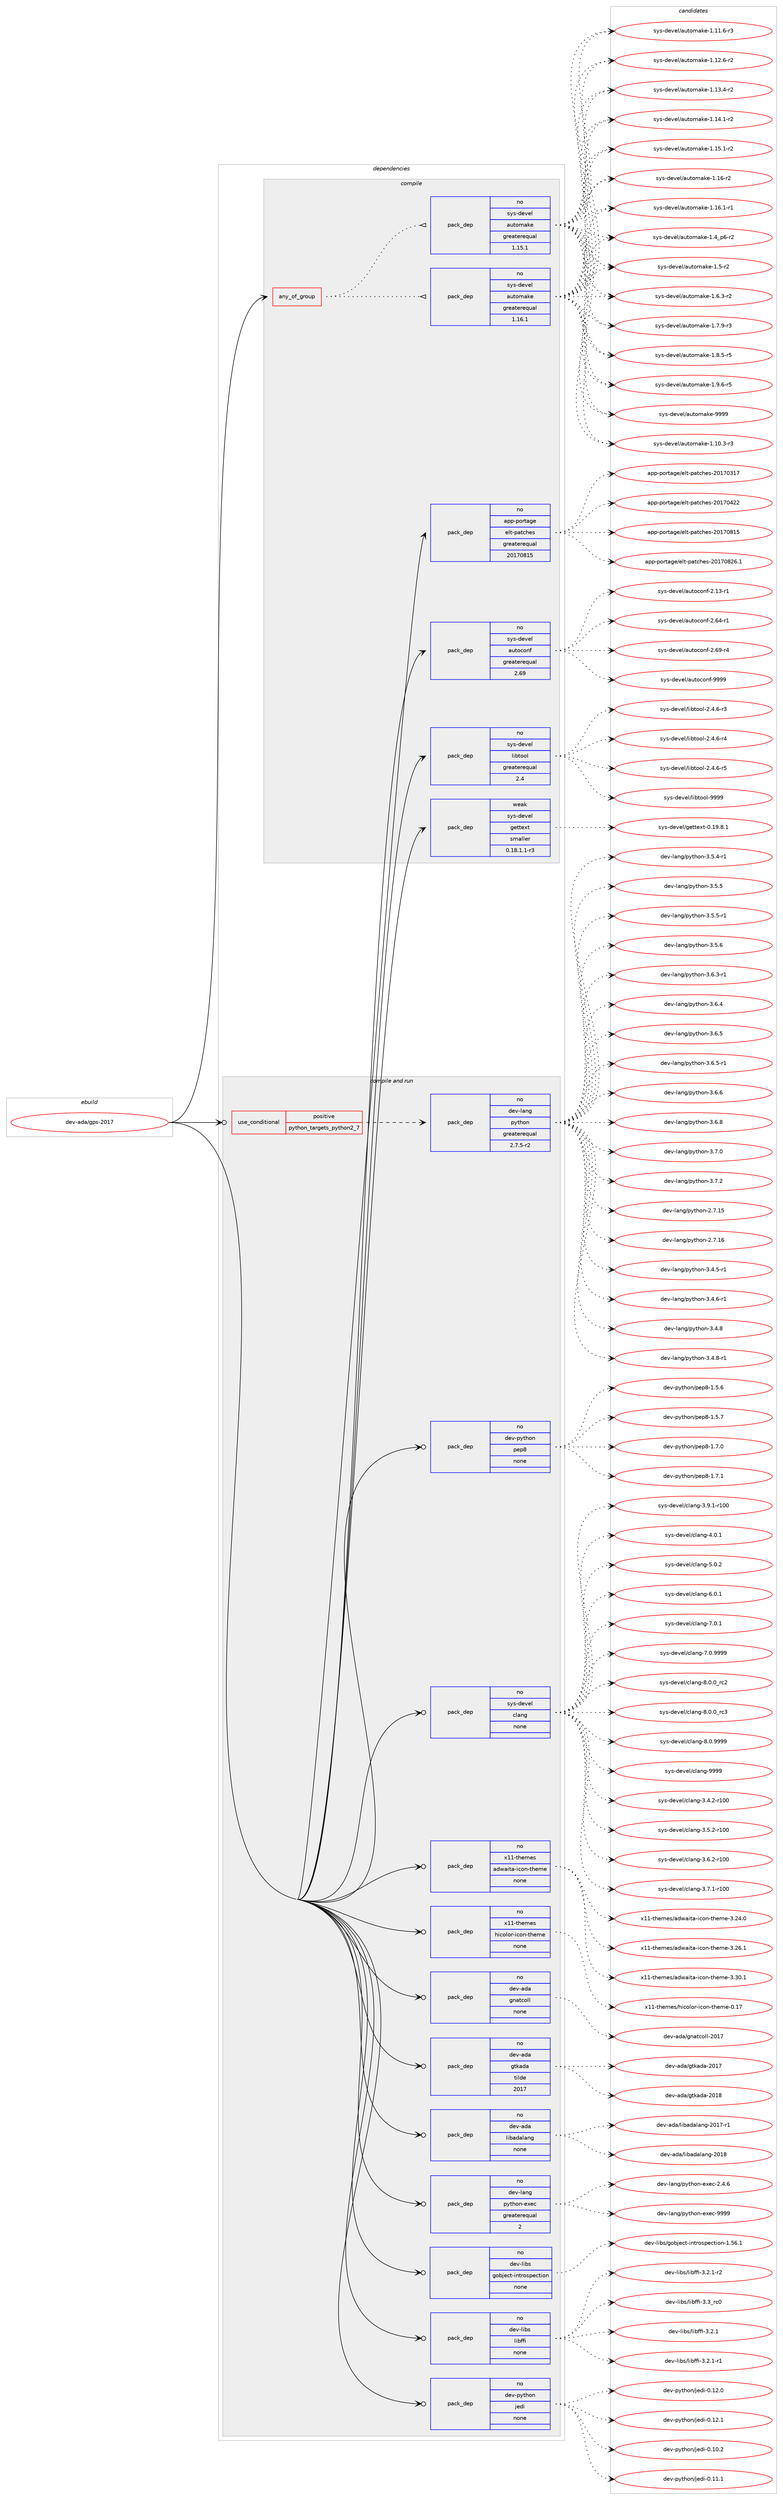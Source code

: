 digraph prolog {

# *************
# Graph options
# *************

newrank=true;
concentrate=true;
compound=true;
graph [rankdir=LR,fontname=Helvetica,fontsize=10,ranksep=1.5];#, ranksep=2.5, nodesep=0.2];
edge  [arrowhead=vee];
node  [fontname=Helvetica,fontsize=10];

# **********
# The ebuild
# **********

subgraph cluster_leftcol {
color=gray;
rank=same;
label=<<i>ebuild</i>>;
id [label="dev-ada/gps-2017", color=red, width=4, href="../dev-ada/gps-2017.svg"];
}

# ****************
# The dependencies
# ****************

subgraph cluster_midcol {
color=gray;
label=<<i>dependencies</i>>;
subgraph cluster_compile {
fillcolor="#eeeeee";
style=filled;
label=<<i>compile</i>>;
subgraph any20308 {
dependency1316740 [label=<<TABLE BORDER="0" CELLBORDER="1" CELLSPACING="0" CELLPADDING="4"><TR><TD CELLPADDING="10">any_of_group</TD></TR></TABLE>>, shape=none, color=red];subgraph pack939426 {
dependency1316741 [label=<<TABLE BORDER="0" CELLBORDER="1" CELLSPACING="0" CELLPADDING="4" WIDTH="220"><TR><TD ROWSPAN="6" CELLPADDING="30">pack_dep</TD></TR><TR><TD WIDTH="110">no</TD></TR><TR><TD>sys-devel</TD></TR><TR><TD>automake</TD></TR><TR><TD>greaterequal</TD></TR><TR><TD>1.16.1</TD></TR></TABLE>>, shape=none, color=blue];
}
dependency1316740:e -> dependency1316741:w [weight=20,style="dotted",arrowhead="oinv"];
subgraph pack939427 {
dependency1316742 [label=<<TABLE BORDER="0" CELLBORDER="1" CELLSPACING="0" CELLPADDING="4" WIDTH="220"><TR><TD ROWSPAN="6" CELLPADDING="30">pack_dep</TD></TR><TR><TD WIDTH="110">no</TD></TR><TR><TD>sys-devel</TD></TR><TR><TD>automake</TD></TR><TR><TD>greaterequal</TD></TR><TR><TD>1.15.1</TD></TR></TABLE>>, shape=none, color=blue];
}
dependency1316740:e -> dependency1316742:w [weight=20,style="dotted",arrowhead="oinv"];
}
id:e -> dependency1316740:w [weight=20,style="solid",arrowhead="vee"];
subgraph pack939428 {
dependency1316743 [label=<<TABLE BORDER="0" CELLBORDER="1" CELLSPACING="0" CELLPADDING="4" WIDTH="220"><TR><TD ROWSPAN="6" CELLPADDING="30">pack_dep</TD></TR><TR><TD WIDTH="110">no</TD></TR><TR><TD>app-portage</TD></TR><TR><TD>elt-patches</TD></TR><TR><TD>greaterequal</TD></TR><TR><TD>20170815</TD></TR></TABLE>>, shape=none, color=blue];
}
id:e -> dependency1316743:w [weight=20,style="solid",arrowhead="vee"];
subgraph pack939429 {
dependency1316744 [label=<<TABLE BORDER="0" CELLBORDER="1" CELLSPACING="0" CELLPADDING="4" WIDTH="220"><TR><TD ROWSPAN="6" CELLPADDING="30">pack_dep</TD></TR><TR><TD WIDTH="110">no</TD></TR><TR><TD>sys-devel</TD></TR><TR><TD>autoconf</TD></TR><TR><TD>greaterequal</TD></TR><TR><TD>2.69</TD></TR></TABLE>>, shape=none, color=blue];
}
id:e -> dependency1316744:w [weight=20,style="solid",arrowhead="vee"];
subgraph pack939430 {
dependency1316745 [label=<<TABLE BORDER="0" CELLBORDER="1" CELLSPACING="0" CELLPADDING="4" WIDTH="220"><TR><TD ROWSPAN="6" CELLPADDING="30">pack_dep</TD></TR><TR><TD WIDTH="110">no</TD></TR><TR><TD>sys-devel</TD></TR><TR><TD>libtool</TD></TR><TR><TD>greaterequal</TD></TR><TR><TD>2.4</TD></TR></TABLE>>, shape=none, color=blue];
}
id:e -> dependency1316745:w [weight=20,style="solid",arrowhead="vee"];
subgraph pack939431 {
dependency1316746 [label=<<TABLE BORDER="0" CELLBORDER="1" CELLSPACING="0" CELLPADDING="4" WIDTH="220"><TR><TD ROWSPAN="6" CELLPADDING="30">pack_dep</TD></TR><TR><TD WIDTH="110">weak</TD></TR><TR><TD>sys-devel</TD></TR><TR><TD>gettext</TD></TR><TR><TD>smaller</TD></TR><TR><TD>0.18.1.1-r3</TD></TR></TABLE>>, shape=none, color=blue];
}
id:e -> dependency1316746:w [weight=20,style="solid",arrowhead="vee"];
}
subgraph cluster_compileandrun {
fillcolor="#eeeeee";
style=filled;
label=<<i>compile and run</i>>;
subgraph cond356456 {
dependency1316747 [label=<<TABLE BORDER="0" CELLBORDER="1" CELLSPACING="0" CELLPADDING="4"><TR><TD ROWSPAN="3" CELLPADDING="10">use_conditional</TD></TR><TR><TD>positive</TD></TR><TR><TD>python_targets_python2_7</TD></TR></TABLE>>, shape=none, color=red];
subgraph pack939432 {
dependency1316748 [label=<<TABLE BORDER="0" CELLBORDER="1" CELLSPACING="0" CELLPADDING="4" WIDTH="220"><TR><TD ROWSPAN="6" CELLPADDING="30">pack_dep</TD></TR><TR><TD WIDTH="110">no</TD></TR><TR><TD>dev-lang</TD></TR><TR><TD>python</TD></TR><TR><TD>greaterequal</TD></TR><TR><TD>2.7.5-r2</TD></TR></TABLE>>, shape=none, color=blue];
}
dependency1316747:e -> dependency1316748:w [weight=20,style="dashed",arrowhead="vee"];
}
id:e -> dependency1316747:w [weight=20,style="solid",arrowhead="odotvee"];
subgraph pack939433 {
dependency1316749 [label=<<TABLE BORDER="0" CELLBORDER="1" CELLSPACING="0" CELLPADDING="4" WIDTH="220"><TR><TD ROWSPAN="6" CELLPADDING="30">pack_dep</TD></TR><TR><TD WIDTH="110">no</TD></TR><TR><TD>dev-ada</TD></TR><TR><TD>gnatcoll</TD></TR><TR><TD>none</TD></TR><TR><TD></TD></TR></TABLE>>, shape=none, color=blue];
}
id:e -> dependency1316749:w [weight=20,style="solid",arrowhead="odotvee"];
subgraph pack939434 {
dependency1316750 [label=<<TABLE BORDER="0" CELLBORDER="1" CELLSPACING="0" CELLPADDING="4" WIDTH="220"><TR><TD ROWSPAN="6" CELLPADDING="30">pack_dep</TD></TR><TR><TD WIDTH="110">no</TD></TR><TR><TD>dev-ada</TD></TR><TR><TD>gtkada</TD></TR><TR><TD>tilde</TD></TR><TR><TD>2017</TD></TR></TABLE>>, shape=none, color=blue];
}
id:e -> dependency1316750:w [weight=20,style="solid",arrowhead="odotvee"];
subgraph pack939435 {
dependency1316751 [label=<<TABLE BORDER="0" CELLBORDER="1" CELLSPACING="0" CELLPADDING="4" WIDTH="220"><TR><TD ROWSPAN="6" CELLPADDING="30">pack_dep</TD></TR><TR><TD WIDTH="110">no</TD></TR><TR><TD>dev-ada</TD></TR><TR><TD>libadalang</TD></TR><TR><TD>none</TD></TR><TR><TD></TD></TR></TABLE>>, shape=none, color=blue];
}
id:e -> dependency1316751:w [weight=20,style="solid",arrowhead="odotvee"];
subgraph pack939436 {
dependency1316752 [label=<<TABLE BORDER="0" CELLBORDER="1" CELLSPACING="0" CELLPADDING="4" WIDTH="220"><TR><TD ROWSPAN="6" CELLPADDING="30">pack_dep</TD></TR><TR><TD WIDTH="110">no</TD></TR><TR><TD>dev-lang</TD></TR><TR><TD>python-exec</TD></TR><TR><TD>greaterequal</TD></TR><TR><TD>2</TD></TR></TABLE>>, shape=none, color=blue];
}
id:e -> dependency1316752:w [weight=20,style="solid",arrowhead="odotvee"];
subgraph pack939437 {
dependency1316753 [label=<<TABLE BORDER="0" CELLBORDER="1" CELLSPACING="0" CELLPADDING="4" WIDTH="220"><TR><TD ROWSPAN="6" CELLPADDING="30">pack_dep</TD></TR><TR><TD WIDTH="110">no</TD></TR><TR><TD>dev-libs</TD></TR><TR><TD>gobject-introspection</TD></TR><TR><TD>none</TD></TR><TR><TD></TD></TR></TABLE>>, shape=none, color=blue];
}
id:e -> dependency1316753:w [weight=20,style="solid",arrowhead="odotvee"];
subgraph pack939438 {
dependency1316754 [label=<<TABLE BORDER="0" CELLBORDER="1" CELLSPACING="0" CELLPADDING="4" WIDTH="220"><TR><TD ROWSPAN="6" CELLPADDING="30">pack_dep</TD></TR><TR><TD WIDTH="110">no</TD></TR><TR><TD>dev-libs</TD></TR><TR><TD>libffi</TD></TR><TR><TD>none</TD></TR><TR><TD></TD></TR></TABLE>>, shape=none, color=blue];
}
id:e -> dependency1316754:w [weight=20,style="solid",arrowhead="odotvee"];
subgraph pack939439 {
dependency1316755 [label=<<TABLE BORDER="0" CELLBORDER="1" CELLSPACING="0" CELLPADDING="4" WIDTH="220"><TR><TD ROWSPAN="6" CELLPADDING="30">pack_dep</TD></TR><TR><TD WIDTH="110">no</TD></TR><TR><TD>dev-python</TD></TR><TR><TD>jedi</TD></TR><TR><TD>none</TD></TR><TR><TD></TD></TR></TABLE>>, shape=none, color=blue];
}
id:e -> dependency1316755:w [weight=20,style="solid",arrowhead="odotvee"];
subgraph pack939440 {
dependency1316756 [label=<<TABLE BORDER="0" CELLBORDER="1" CELLSPACING="0" CELLPADDING="4" WIDTH="220"><TR><TD ROWSPAN="6" CELLPADDING="30">pack_dep</TD></TR><TR><TD WIDTH="110">no</TD></TR><TR><TD>dev-python</TD></TR><TR><TD>pep8</TD></TR><TR><TD>none</TD></TR><TR><TD></TD></TR></TABLE>>, shape=none, color=blue];
}
id:e -> dependency1316756:w [weight=20,style="solid",arrowhead="odotvee"];
subgraph pack939441 {
dependency1316757 [label=<<TABLE BORDER="0" CELLBORDER="1" CELLSPACING="0" CELLPADDING="4" WIDTH="220"><TR><TD ROWSPAN="6" CELLPADDING="30">pack_dep</TD></TR><TR><TD WIDTH="110">no</TD></TR><TR><TD>sys-devel</TD></TR><TR><TD>clang</TD></TR><TR><TD>none</TD></TR><TR><TD></TD></TR></TABLE>>, shape=none, color=blue];
}
id:e -> dependency1316757:w [weight=20,style="solid",arrowhead="odotvee"];
subgraph pack939442 {
dependency1316758 [label=<<TABLE BORDER="0" CELLBORDER="1" CELLSPACING="0" CELLPADDING="4" WIDTH="220"><TR><TD ROWSPAN="6" CELLPADDING="30">pack_dep</TD></TR><TR><TD WIDTH="110">no</TD></TR><TR><TD>x11-themes</TD></TR><TR><TD>adwaita-icon-theme</TD></TR><TR><TD>none</TD></TR><TR><TD></TD></TR></TABLE>>, shape=none, color=blue];
}
id:e -> dependency1316758:w [weight=20,style="solid",arrowhead="odotvee"];
subgraph pack939443 {
dependency1316759 [label=<<TABLE BORDER="0" CELLBORDER="1" CELLSPACING="0" CELLPADDING="4" WIDTH="220"><TR><TD ROWSPAN="6" CELLPADDING="30">pack_dep</TD></TR><TR><TD WIDTH="110">no</TD></TR><TR><TD>x11-themes</TD></TR><TR><TD>hicolor-icon-theme</TD></TR><TR><TD>none</TD></TR><TR><TD></TD></TR></TABLE>>, shape=none, color=blue];
}
id:e -> dependency1316759:w [weight=20,style="solid",arrowhead="odotvee"];
}
subgraph cluster_run {
fillcolor="#eeeeee";
style=filled;
label=<<i>run</i>>;
}
}

# **************
# The candidates
# **************

subgraph cluster_choices {
rank=same;
color=gray;
label=<<i>candidates</i>>;

subgraph choice939426 {
color=black;
nodesep=1;
choice11512111545100101118101108479711711611110997107101454946494846514511451 [label="sys-devel/automake-1.10.3-r3", color=red, width=4,href="../sys-devel/automake-1.10.3-r3.svg"];
choice11512111545100101118101108479711711611110997107101454946494946544511451 [label="sys-devel/automake-1.11.6-r3", color=red, width=4,href="../sys-devel/automake-1.11.6-r3.svg"];
choice11512111545100101118101108479711711611110997107101454946495046544511450 [label="sys-devel/automake-1.12.6-r2", color=red, width=4,href="../sys-devel/automake-1.12.6-r2.svg"];
choice11512111545100101118101108479711711611110997107101454946495146524511450 [label="sys-devel/automake-1.13.4-r2", color=red, width=4,href="../sys-devel/automake-1.13.4-r2.svg"];
choice11512111545100101118101108479711711611110997107101454946495246494511450 [label="sys-devel/automake-1.14.1-r2", color=red, width=4,href="../sys-devel/automake-1.14.1-r2.svg"];
choice11512111545100101118101108479711711611110997107101454946495346494511450 [label="sys-devel/automake-1.15.1-r2", color=red, width=4,href="../sys-devel/automake-1.15.1-r2.svg"];
choice1151211154510010111810110847971171161111099710710145494649544511450 [label="sys-devel/automake-1.16-r2", color=red, width=4,href="../sys-devel/automake-1.16-r2.svg"];
choice11512111545100101118101108479711711611110997107101454946495446494511449 [label="sys-devel/automake-1.16.1-r1", color=red, width=4,href="../sys-devel/automake-1.16.1-r1.svg"];
choice115121115451001011181011084797117116111109971071014549465295112544511450 [label="sys-devel/automake-1.4_p6-r2", color=red, width=4,href="../sys-devel/automake-1.4_p6-r2.svg"];
choice11512111545100101118101108479711711611110997107101454946534511450 [label="sys-devel/automake-1.5-r2", color=red, width=4,href="../sys-devel/automake-1.5-r2.svg"];
choice115121115451001011181011084797117116111109971071014549465446514511450 [label="sys-devel/automake-1.6.3-r2", color=red, width=4,href="../sys-devel/automake-1.6.3-r2.svg"];
choice115121115451001011181011084797117116111109971071014549465546574511451 [label="sys-devel/automake-1.7.9-r3", color=red, width=4,href="../sys-devel/automake-1.7.9-r3.svg"];
choice115121115451001011181011084797117116111109971071014549465646534511453 [label="sys-devel/automake-1.8.5-r5", color=red, width=4,href="../sys-devel/automake-1.8.5-r5.svg"];
choice115121115451001011181011084797117116111109971071014549465746544511453 [label="sys-devel/automake-1.9.6-r5", color=red, width=4,href="../sys-devel/automake-1.9.6-r5.svg"];
choice115121115451001011181011084797117116111109971071014557575757 [label="sys-devel/automake-9999", color=red, width=4,href="../sys-devel/automake-9999.svg"];
dependency1316741:e -> choice11512111545100101118101108479711711611110997107101454946494846514511451:w [style=dotted,weight="100"];
dependency1316741:e -> choice11512111545100101118101108479711711611110997107101454946494946544511451:w [style=dotted,weight="100"];
dependency1316741:e -> choice11512111545100101118101108479711711611110997107101454946495046544511450:w [style=dotted,weight="100"];
dependency1316741:e -> choice11512111545100101118101108479711711611110997107101454946495146524511450:w [style=dotted,weight="100"];
dependency1316741:e -> choice11512111545100101118101108479711711611110997107101454946495246494511450:w [style=dotted,weight="100"];
dependency1316741:e -> choice11512111545100101118101108479711711611110997107101454946495346494511450:w [style=dotted,weight="100"];
dependency1316741:e -> choice1151211154510010111810110847971171161111099710710145494649544511450:w [style=dotted,weight="100"];
dependency1316741:e -> choice11512111545100101118101108479711711611110997107101454946495446494511449:w [style=dotted,weight="100"];
dependency1316741:e -> choice115121115451001011181011084797117116111109971071014549465295112544511450:w [style=dotted,weight="100"];
dependency1316741:e -> choice11512111545100101118101108479711711611110997107101454946534511450:w [style=dotted,weight="100"];
dependency1316741:e -> choice115121115451001011181011084797117116111109971071014549465446514511450:w [style=dotted,weight="100"];
dependency1316741:e -> choice115121115451001011181011084797117116111109971071014549465546574511451:w [style=dotted,weight="100"];
dependency1316741:e -> choice115121115451001011181011084797117116111109971071014549465646534511453:w [style=dotted,weight="100"];
dependency1316741:e -> choice115121115451001011181011084797117116111109971071014549465746544511453:w [style=dotted,weight="100"];
dependency1316741:e -> choice115121115451001011181011084797117116111109971071014557575757:w [style=dotted,weight="100"];
}
subgraph choice939427 {
color=black;
nodesep=1;
choice11512111545100101118101108479711711611110997107101454946494846514511451 [label="sys-devel/automake-1.10.3-r3", color=red, width=4,href="../sys-devel/automake-1.10.3-r3.svg"];
choice11512111545100101118101108479711711611110997107101454946494946544511451 [label="sys-devel/automake-1.11.6-r3", color=red, width=4,href="../sys-devel/automake-1.11.6-r3.svg"];
choice11512111545100101118101108479711711611110997107101454946495046544511450 [label="sys-devel/automake-1.12.6-r2", color=red, width=4,href="../sys-devel/automake-1.12.6-r2.svg"];
choice11512111545100101118101108479711711611110997107101454946495146524511450 [label="sys-devel/automake-1.13.4-r2", color=red, width=4,href="../sys-devel/automake-1.13.4-r2.svg"];
choice11512111545100101118101108479711711611110997107101454946495246494511450 [label="sys-devel/automake-1.14.1-r2", color=red, width=4,href="../sys-devel/automake-1.14.1-r2.svg"];
choice11512111545100101118101108479711711611110997107101454946495346494511450 [label="sys-devel/automake-1.15.1-r2", color=red, width=4,href="../sys-devel/automake-1.15.1-r2.svg"];
choice1151211154510010111810110847971171161111099710710145494649544511450 [label="sys-devel/automake-1.16-r2", color=red, width=4,href="../sys-devel/automake-1.16-r2.svg"];
choice11512111545100101118101108479711711611110997107101454946495446494511449 [label="sys-devel/automake-1.16.1-r1", color=red, width=4,href="../sys-devel/automake-1.16.1-r1.svg"];
choice115121115451001011181011084797117116111109971071014549465295112544511450 [label="sys-devel/automake-1.4_p6-r2", color=red, width=4,href="../sys-devel/automake-1.4_p6-r2.svg"];
choice11512111545100101118101108479711711611110997107101454946534511450 [label="sys-devel/automake-1.5-r2", color=red, width=4,href="../sys-devel/automake-1.5-r2.svg"];
choice115121115451001011181011084797117116111109971071014549465446514511450 [label="sys-devel/automake-1.6.3-r2", color=red, width=4,href="../sys-devel/automake-1.6.3-r2.svg"];
choice115121115451001011181011084797117116111109971071014549465546574511451 [label="sys-devel/automake-1.7.9-r3", color=red, width=4,href="../sys-devel/automake-1.7.9-r3.svg"];
choice115121115451001011181011084797117116111109971071014549465646534511453 [label="sys-devel/automake-1.8.5-r5", color=red, width=4,href="../sys-devel/automake-1.8.5-r5.svg"];
choice115121115451001011181011084797117116111109971071014549465746544511453 [label="sys-devel/automake-1.9.6-r5", color=red, width=4,href="../sys-devel/automake-1.9.6-r5.svg"];
choice115121115451001011181011084797117116111109971071014557575757 [label="sys-devel/automake-9999", color=red, width=4,href="../sys-devel/automake-9999.svg"];
dependency1316742:e -> choice11512111545100101118101108479711711611110997107101454946494846514511451:w [style=dotted,weight="100"];
dependency1316742:e -> choice11512111545100101118101108479711711611110997107101454946494946544511451:w [style=dotted,weight="100"];
dependency1316742:e -> choice11512111545100101118101108479711711611110997107101454946495046544511450:w [style=dotted,weight="100"];
dependency1316742:e -> choice11512111545100101118101108479711711611110997107101454946495146524511450:w [style=dotted,weight="100"];
dependency1316742:e -> choice11512111545100101118101108479711711611110997107101454946495246494511450:w [style=dotted,weight="100"];
dependency1316742:e -> choice11512111545100101118101108479711711611110997107101454946495346494511450:w [style=dotted,weight="100"];
dependency1316742:e -> choice1151211154510010111810110847971171161111099710710145494649544511450:w [style=dotted,weight="100"];
dependency1316742:e -> choice11512111545100101118101108479711711611110997107101454946495446494511449:w [style=dotted,weight="100"];
dependency1316742:e -> choice115121115451001011181011084797117116111109971071014549465295112544511450:w [style=dotted,weight="100"];
dependency1316742:e -> choice11512111545100101118101108479711711611110997107101454946534511450:w [style=dotted,weight="100"];
dependency1316742:e -> choice115121115451001011181011084797117116111109971071014549465446514511450:w [style=dotted,weight="100"];
dependency1316742:e -> choice115121115451001011181011084797117116111109971071014549465546574511451:w [style=dotted,weight="100"];
dependency1316742:e -> choice115121115451001011181011084797117116111109971071014549465646534511453:w [style=dotted,weight="100"];
dependency1316742:e -> choice115121115451001011181011084797117116111109971071014549465746544511453:w [style=dotted,weight="100"];
dependency1316742:e -> choice115121115451001011181011084797117116111109971071014557575757:w [style=dotted,weight="100"];
}
subgraph choice939428 {
color=black;
nodesep=1;
choice97112112451121111141169710310147101108116451129711699104101115455048495548514955 [label="app-portage/elt-patches-20170317", color=red, width=4,href="../app-portage/elt-patches-20170317.svg"];
choice97112112451121111141169710310147101108116451129711699104101115455048495548525050 [label="app-portage/elt-patches-20170422", color=red, width=4,href="../app-portage/elt-patches-20170422.svg"];
choice97112112451121111141169710310147101108116451129711699104101115455048495548564953 [label="app-portage/elt-patches-20170815", color=red, width=4,href="../app-portage/elt-patches-20170815.svg"];
choice971121124511211111411697103101471011081164511297116991041011154550484955485650544649 [label="app-portage/elt-patches-20170826.1", color=red, width=4,href="../app-portage/elt-patches-20170826.1.svg"];
dependency1316743:e -> choice97112112451121111141169710310147101108116451129711699104101115455048495548514955:w [style=dotted,weight="100"];
dependency1316743:e -> choice97112112451121111141169710310147101108116451129711699104101115455048495548525050:w [style=dotted,weight="100"];
dependency1316743:e -> choice97112112451121111141169710310147101108116451129711699104101115455048495548564953:w [style=dotted,weight="100"];
dependency1316743:e -> choice971121124511211111411697103101471011081164511297116991041011154550484955485650544649:w [style=dotted,weight="100"];
}
subgraph choice939429 {
color=black;
nodesep=1;
choice1151211154510010111810110847971171161119911111010245504649514511449 [label="sys-devel/autoconf-2.13-r1", color=red, width=4,href="../sys-devel/autoconf-2.13-r1.svg"];
choice1151211154510010111810110847971171161119911111010245504654524511449 [label="sys-devel/autoconf-2.64-r1", color=red, width=4,href="../sys-devel/autoconf-2.64-r1.svg"];
choice1151211154510010111810110847971171161119911111010245504654574511452 [label="sys-devel/autoconf-2.69-r4", color=red, width=4,href="../sys-devel/autoconf-2.69-r4.svg"];
choice115121115451001011181011084797117116111991111101024557575757 [label="sys-devel/autoconf-9999", color=red, width=4,href="../sys-devel/autoconf-9999.svg"];
dependency1316744:e -> choice1151211154510010111810110847971171161119911111010245504649514511449:w [style=dotted,weight="100"];
dependency1316744:e -> choice1151211154510010111810110847971171161119911111010245504654524511449:w [style=dotted,weight="100"];
dependency1316744:e -> choice1151211154510010111810110847971171161119911111010245504654574511452:w [style=dotted,weight="100"];
dependency1316744:e -> choice115121115451001011181011084797117116111991111101024557575757:w [style=dotted,weight="100"];
}
subgraph choice939430 {
color=black;
nodesep=1;
choice1151211154510010111810110847108105981161111111084550465246544511451 [label="sys-devel/libtool-2.4.6-r3", color=red, width=4,href="../sys-devel/libtool-2.4.6-r3.svg"];
choice1151211154510010111810110847108105981161111111084550465246544511452 [label="sys-devel/libtool-2.4.6-r4", color=red, width=4,href="../sys-devel/libtool-2.4.6-r4.svg"];
choice1151211154510010111810110847108105981161111111084550465246544511453 [label="sys-devel/libtool-2.4.6-r5", color=red, width=4,href="../sys-devel/libtool-2.4.6-r5.svg"];
choice1151211154510010111810110847108105981161111111084557575757 [label="sys-devel/libtool-9999", color=red, width=4,href="../sys-devel/libtool-9999.svg"];
dependency1316745:e -> choice1151211154510010111810110847108105981161111111084550465246544511451:w [style=dotted,weight="100"];
dependency1316745:e -> choice1151211154510010111810110847108105981161111111084550465246544511452:w [style=dotted,weight="100"];
dependency1316745:e -> choice1151211154510010111810110847108105981161111111084550465246544511453:w [style=dotted,weight="100"];
dependency1316745:e -> choice1151211154510010111810110847108105981161111111084557575757:w [style=dotted,weight="100"];
}
subgraph choice939431 {
color=black;
nodesep=1;
choice1151211154510010111810110847103101116116101120116454846495746564649 [label="sys-devel/gettext-0.19.8.1", color=red, width=4,href="../sys-devel/gettext-0.19.8.1.svg"];
dependency1316746:e -> choice1151211154510010111810110847103101116116101120116454846495746564649:w [style=dotted,weight="100"];
}
subgraph choice939432 {
color=black;
nodesep=1;
choice10010111845108971101034711212111610411111045504655464953 [label="dev-lang/python-2.7.15", color=red, width=4,href="../dev-lang/python-2.7.15.svg"];
choice10010111845108971101034711212111610411111045504655464954 [label="dev-lang/python-2.7.16", color=red, width=4,href="../dev-lang/python-2.7.16.svg"];
choice1001011184510897110103471121211161041111104551465246534511449 [label="dev-lang/python-3.4.5-r1", color=red, width=4,href="../dev-lang/python-3.4.5-r1.svg"];
choice1001011184510897110103471121211161041111104551465246544511449 [label="dev-lang/python-3.4.6-r1", color=red, width=4,href="../dev-lang/python-3.4.6-r1.svg"];
choice100101118451089711010347112121116104111110455146524656 [label="dev-lang/python-3.4.8", color=red, width=4,href="../dev-lang/python-3.4.8.svg"];
choice1001011184510897110103471121211161041111104551465246564511449 [label="dev-lang/python-3.4.8-r1", color=red, width=4,href="../dev-lang/python-3.4.8-r1.svg"];
choice1001011184510897110103471121211161041111104551465346524511449 [label="dev-lang/python-3.5.4-r1", color=red, width=4,href="../dev-lang/python-3.5.4-r1.svg"];
choice100101118451089711010347112121116104111110455146534653 [label="dev-lang/python-3.5.5", color=red, width=4,href="../dev-lang/python-3.5.5.svg"];
choice1001011184510897110103471121211161041111104551465346534511449 [label="dev-lang/python-3.5.5-r1", color=red, width=4,href="../dev-lang/python-3.5.5-r1.svg"];
choice100101118451089711010347112121116104111110455146534654 [label="dev-lang/python-3.5.6", color=red, width=4,href="../dev-lang/python-3.5.6.svg"];
choice1001011184510897110103471121211161041111104551465446514511449 [label="dev-lang/python-3.6.3-r1", color=red, width=4,href="../dev-lang/python-3.6.3-r1.svg"];
choice100101118451089711010347112121116104111110455146544652 [label="dev-lang/python-3.6.4", color=red, width=4,href="../dev-lang/python-3.6.4.svg"];
choice100101118451089711010347112121116104111110455146544653 [label="dev-lang/python-3.6.5", color=red, width=4,href="../dev-lang/python-3.6.5.svg"];
choice1001011184510897110103471121211161041111104551465446534511449 [label="dev-lang/python-3.6.5-r1", color=red, width=4,href="../dev-lang/python-3.6.5-r1.svg"];
choice100101118451089711010347112121116104111110455146544654 [label="dev-lang/python-3.6.6", color=red, width=4,href="../dev-lang/python-3.6.6.svg"];
choice100101118451089711010347112121116104111110455146544656 [label="dev-lang/python-3.6.8", color=red, width=4,href="../dev-lang/python-3.6.8.svg"];
choice100101118451089711010347112121116104111110455146554648 [label="dev-lang/python-3.7.0", color=red, width=4,href="../dev-lang/python-3.7.0.svg"];
choice100101118451089711010347112121116104111110455146554650 [label="dev-lang/python-3.7.2", color=red, width=4,href="../dev-lang/python-3.7.2.svg"];
dependency1316748:e -> choice10010111845108971101034711212111610411111045504655464953:w [style=dotted,weight="100"];
dependency1316748:e -> choice10010111845108971101034711212111610411111045504655464954:w [style=dotted,weight="100"];
dependency1316748:e -> choice1001011184510897110103471121211161041111104551465246534511449:w [style=dotted,weight="100"];
dependency1316748:e -> choice1001011184510897110103471121211161041111104551465246544511449:w [style=dotted,weight="100"];
dependency1316748:e -> choice100101118451089711010347112121116104111110455146524656:w [style=dotted,weight="100"];
dependency1316748:e -> choice1001011184510897110103471121211161041111104551465246564511449:w [style=dotted,weight="100"];
dependency1316748:e -> choice1001011184510897110103471121211161041111104551465346524511449:w [style=dotted,weight="100"];
dependency1316748:e -> choice100101118451089711010347112121116104111110455146534653:w [style=dotted,weight="100"];
dependency1316748:e -> choice1001011184510897110103471121211161041111104551465346534511449:w [style=dotted,weight="100"];
dependency1316748:e -> choice100101118451089711010347112121116104111110455146534654:w [style=dotted,weight="100"];
dependency1316748:e -> choice1001011184510897110103471121211161041111104551465446514511449:w [style=dotted,weight="100"];
dependency1316748:e -> choice100101118451089711010347112121116104111110455146544652:w [style=dotted,weight="100"];
dependency1316748:e -> choice100101118451089711010347112121116104111110455146544653:w [style=dotted,weight="100"];
dependency1316748:e -> choice1001011184510897110103471121211161041111104551465446534511449:w [style=dotted,weight="100"];
dependency1316748:e -> choice100101118451089711010347112121116104111110455146544654:w [style=dotted,weight="100"];
dependency1316748:e -> choice100101118451089711010347112121116104111110455146544656:w [style=dotted,weight="100"];
dependency1316748:e -> choice100101118451089711010347112121116104111110455146554648:w [style=dotted,weight="100"];
dependency1316748:e -> choice100101118451089711010347112121116104111110455146554650:w [style=dotted,weight="100"];
}
subgraph choice939433 {
color=black;
nodesep=1;
choice1001011184597100974710311097116991111081084550484955 [label="dev-ada/gnatcoll-2017", color=red, width=4,href="../dev-ada/gnatcoll-2017.svg"];
dependency1316749:e -> choice1001011184597100974710311097116991111081084550484955:w [style=dotted,weight="100"];
}
subgraph choice939434 {
color=black;
nodesep=1;
choice1001011184597100974710311610797100974550484955 [label="dev-ada/gtkada-2017", color=red, width=4,href="../dev-ada/gtkada-2017.svg"];
choice1001011184597100974710311610797100974550484956 [label="dev-ada/gtkada-2018", color=red, width=4,href="../dev-ada/gtkada-2018.svg"];
dependency1316750:e -> choice1001011184597100974710311610797100974550484955:w [style=dotted,weight="100"];
dependency1316750:e -> choice1001011184597100974710311610797100974550484956:w [style=dotted,weight="100"];
}
subgraph choice939435 {
color=black;
nodesep=1;
choice100101118459710097471081059897100971089711010345504849554511449 [label="dev-ada/libadalang-2017-r1", color=red, width=4,href="../dev-ada/libadalang-2017-r1.svg"];
choice10010111845971009747108105989710097108971101034550484956 [label="dev-ada/libadalang-2018", color=red, width=4,href="../dev-ada/libadalang-2018.svg"];
dependency1316751:e -> choice100101118459710097471081059897100971089711010345504849554511449:w [style=dotted,weight="100"];
dependency1316751:e -> choice10010111845971009747108105989710097108971101034550484956:w [style=dotted,weight="100"];
}
subgraph choice939436 {
color=black;
nodesep=1;
choice1001011184510897110103471121211161041111104510112010199455046524654 [label="dev-lang/python-exec-2.4.6", color=red, width=4,href="../dev-lang/python-exec-2.4.6.svg"];
choice10010111845108971101034711212111610411111045101120101994557575757 [label="dev-lang/python-exec-9999", color=red, width=4,href="../dev-lang/python-exec-9999.svg"];
dependency1316752:e -> choice1001011184510897110103471121211161041111104510112010199455046524654:w [style=dotted,weight="100"];
dependency1316752:e -> choice10010111845108971101034711212111610411111045101120101994557575757:w [style=dotted,weight="100"];
}
subgraph choice939437 {
color=black;
nodesep=1;
choice1001011184510810598115471031119810610199116451051101161141111151121019911610511111045494653544649 [label="dev-libs/gobject-introspection-1.56.1", color=red, width=4,href="../dev-libs/gobject-introspection-1.56.1.svg"];
dependency1316753:e -> choice1001011184510810598115471031119810610199116451051101161141111151121019911610511111045494653544649:w [style=dotted,weight="100"];
}
subgraph choice939438 {
color=black;
nodesep=1;
choice10010111845108105981154710810598102102105455146504649 [label="dev-libs/libffi-3.2.1", color=red, width=4,href="../dev-libs/libffi-3.2.1.svg"];
choice100101118451081059811547108105981021021054551465046494511449 [label="dev-libs/libffi-3.2.1-r1", color=red, width=4,href="../dev-libs/libffi-3.2.1-r1.svg"];
choice100101118451081059811547108105981021021054551465046494511450 [label="dev-libs/libffi-3.2.1-r2", color=red, width=4,href="../dev-libs/libffi-3.2.1-r2.svg"];
choice1001011184510810598115471081059810210210545514651951149948 [label="dev-libs/libffi-3.3_rc0", color=red, width=4,href="../dev-libs/libffi-3.3_rc0.svg"];
dependency1316754:e -> choice10010111845108105981154710810598102102105455146504649:w [style=dotted,weight="100"];
dependency1316754:e -> choice100101118451081059811547108105981021021054551465046494511449:w [style=dotted,weight="100"];
dependency1316754:e -> choice100101118451081059811547108105981021021054551465046494511450:w [style=dotted,weight="100"];
dependency1316754:e -> choice1001011184510810598115471081059810210210545514651951149948:w [style=dotted,weight="100"];
}
subgraph choice939439 {
color=black;
nodesep=1;
choice100101118451121211161041111104710610110010545484649484650 [label="dev-python/jedi-0.10.2", color=red, width=4,href="../dev-python/jedi-0.10.2.svg"];
choice100101118451121211161041111104710610110010545484649494649 [label="dev-python/jedi-0.11.1", color=red, width=4,href="../dev-python/jedi-0.11.1.svg"];
choice100101118451121211161041111104710610110010545484649504648 [label="dev-python/jedi-0.12.0", color=red, width=4,href="../dev-python/jedi-0.12.0.svg"];
choice100101118451121211161041111104710610110010545484649504649 [label="dev-python/jedi-0.12.1", color=red, width=4,href="../dev-python/jedi-0.12.1.svg"];
dependency1316755:e -> choice100101118451121211161041111104710610110010545484649484650:w [style=dotted,weight="100"];
dependency1316755:e -> choice100101118451121211161041111104710610110010545484649494649:w [style=dotted,weight="100"];
dependency1316755:e -> choice100101118451121211161041111104710610110010545484649504648:w [style=dotted,weight="100"];
dependency1316755:e -> choice100101118451121211161041111104710610110010545484649504649:w [style=dotted,weight="100"];
}
subgraph choice939440 {
color=black;
nodesep=1;
choice100101118451121211161041111104711210111256454946534654 [label="dev-python/pep8-1.5.6", color=red, width=4,href="../dev-python/pep8-1.5.6.svg"];
choice100101118451121211161041111104711210111256454946534655 [label="dev-python/pep8-1.5.7", color=red, width=4,href="../dev-python/pep8-1.5.7.svg"];
choice100101118451121211161041111104711210111256454946554648 [label="dev-python/pep8-1.7.0", color=red, width=4,href="../dev-python/pep8-1.7.0.svg"];
choice100101118451121211161041111104711210111256454946554649 [label="dev-python/pep8-1.7.1", color=red, width=4,href="../dev-python/pep8-1.7.1.svg"];
dependency1316756:e -> choice100101118451121211161041111104711210111256454946534654:w [style=dotted,weight="100"];
dependency1316756:e -> choice100101118451121211161041111104711210111256454946534655:w [style=dotted,weight="100"];
dependency1316756:e -> choice100101118451121211161041111104711210111256454946554648:w [style=dotted,weight="100"];
dependency1316756:e -> choice100101118451121211161041111104711210111256454946554649:w [style=dotted,weight="100"];
}
subgraph choice939441 {
color=black;
nodesep=1;
choice1151211154510010111810110847991089711010345514652465045114494848 [label="sys-devel/clang-3.4.2-r100", color=red, width=4,href="../sys-devel/clang-3.4.2-r100.svg"];
choice1151211154510010111810110847991089711010345514653465045114494848 [label="sys-devel/clang-3.5.2-r100", color=red, width=4,href="../sys-devel/clang-3.5.2-r100.svg"];
choice1151211154510010111810110847991089711010345514654465045114494848 [label="sys-devel/clang-3.6.2-r100", color=red, width=4,href="../sys-devel/clang-3.6.2-r100.svg"];
choice1151211154510010111810110847991089711010345514655464945114494848 [label="sys-devel/clang-3.7.1-r100", color=red, width=4,href="../sys-devel/clang-3.7.1-r100.svg"];
choice1151211154510010111810110847991089711010345514657464945114494848 [label="sys-devel/clang-3.9.1-r100", color=red, width=4,href="../sys-devel/clang-3.9.1-r100.svg"];
choice11512111545100101118101108479910897110103455246484649 [label="sys-devel/clang-4.0.1", color=red, width=4,href="../sys-devel/clang-4.0.1.svg"];
choice11512111545100101118101108479910897110103455346484650 [label="sys-devel/clang-5.0.2", color=red, width=4,href="../sys-devel/clang-5.0.2.svg"];
choice11512111545100101118101108479910897110103455446484649 [label="sys-devel/clang-6.0.1", color=red, width=4,href="../sys-devel/clang-6.0.1.svg"];
choice11512111545100101118101108479910897110103455546484649 [label="sys-devel/clang-7.0.1", color=red, width=4,href="../sys-devel/clang-7.0.1.svg"];
choice11512111545100101118101108479910897110103455546484657575757 [label="sys-devel/clang-7.0.9999", color=red, width=4,href="../sys-devel/clang-7.0.9999.svg"];
choice11512111545100101118101108479910897110103455646484648951149950 [label="sys-devel/clang-8.0.0_rc2", color=red, width=4,href="../sys-devel/clang-8.0.0_rc2.svg"];
choice11512111545100101118101108479910897110103455646484648951149951 [label="sys-devel/clang-8.0.0_rc3", color=red, width=4,href="../sys-devel/clang-8.0.0_rc3.svg"];
choice11512111545100101118101108479910897110103455646484657575757 [label="sys-devel/clang-8.0.9999", color=red, width=4,href="../sys-devel/clang-8.0.9999.svg"];
choice115121115451001011181011084799108971101034557575757 [label="sys-devel/clang-9999", color=red, width=4,href="../sys-devel/clang-9999.svg"];
dependency1316757:e -> choice1151211154510010111810110847991089711010345514652465045114494848:w [style=dotted,weight="100"];
dependency1316757:e -> choice1151211154510010111810110847991089711010345514653465045114494848:w [style=dotted,weight="100"];
dependency1316757:e -> choice1151211154510010111810110847991089711010345514654465045114494848:w [style=dotted,weight="100"];
dependency1316757:e -> choice1151211154510010111810110847991089711010345514655464945114494848:w [style=dotted,weight="100"];
dependency1316757:e -> choice1151211154510010111810110847991089711010345514657464945114494848:w [style=dotted,weight="100"];
dependency1316757:e -> choice11512111545100101118101108479910897110103455246484649:w [style=dotted,weight="100"];
dependency1316757:e -> choice11512111545100101118101108479910897110103455346484650:w [style=dotted,weight="100"];
dependency1316757:e -> choice11512111545100101118101108479910897110103455446484649:w [style=dotted,weight="100"];
dependency1316757:e -> choice11512111545100101118101108479910897110103455546484649:w [style=dotted,weight="100"];
dependency1316757:e -> choice11512111545100101118101108479910897110103455546484657575757:w [style=dotted,weight="100"];
dependency1316757:e -> choice11512111545100101118101108479910897110103455646484648951149950:w [style=dotted,weight="100"];
dependency1316757:e -> choice11512111545100101118101108479910897110103455646484648951149951:w [style=dotted,weight="100"];
dependency1316757:e -> choice11512111545100101118101108479910897110103455646484657575757:w [style=dotted,weight="100"];
dependency1316757:e -> choice115121115451001011181011084799108971101034557575757:w [style=dotted,weight="100"];
}
subgraph choice939442 {
color=black;
nodesep=1;
choice1204949451161041011091011154797100119971051169745105991111104511610410110910145514650524648 [label="x11-themes/adwaita-icon-theme-3.24.0", color=red, width=4,href="../x11-themes/adwaita-icon-theme-3.24.0.svg"];
choice1204949451161041011091011154797100119971051169745105991111104511610410110910145514650544649 [label="x11-themes/adwaita-icon-theme-3.26.1", color=red, width=4,href="../x11-themes/adwaita-icon-theme-3.26.1.svg"];
choice1204949451161041011091011154797100119971051169745105991111104511610410110910145514651484649 [label="x11-themes/adwaita-icon-theme-3.30.1", color=red, width=4,href="../x11-themes/adwaita-icon-theme-3.30.1.svg"];
dependency1316758:e -> choice1204949451161041011091011154797100119971051169745105991111104511610410110910145514650524648:w [style=dotted,weight="100"];
dependency1316758:e -> choice1204949451161041011091011154797100119971051169745105991111104511610410110910145514650544649:w [style=dotted,weight="100"];
dependency1316758:e -> choice1204949451161041011091011154797100119971051169745105991111104511610410110910145514651484649:w [style=dotted,weight="100"];
}
subgraph choice939443 {
color=black;
nodesep=1;
choice12049494511610410110910111547104105991111081111144510599111110451161041011091014548464955 [label="x11-themes/hicolor-icon-theme-0.17", color=red, width=4,href="../x11-themes/hicolor-icon-theme-0.17.svg"];
dependency1316759:e -> choice12049494511610410110910111547104105991111081111144510599111110451161041011091014548464955:w [style=dotted,weight="100"];
}
}

}
